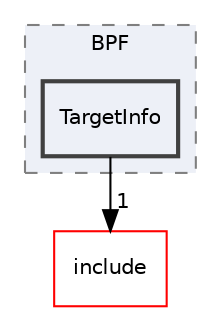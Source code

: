 digraph "lib/Target/BPF/TargetInfo"
{
 // LATEX_PDF_SIZE
  bgcolor="transparent";
  edge [fontname="Helvetica",fontsize="10",labelfontname="Helvetica",labelfontsize="10"];
  node [fontname="Helvetica",fontsize="10",shape="box"];
  compound=true
  subgraph clusterdir_b9f4b12c13768d2acd91c9fc79be9cbf {
    graph [ bgcolor="#edf0f7", pencolor="grey50", style="filled,dashed,", label="BPF", fontname="Helvetica", fontsize="10", URL="dir_b9f4b12c13768d2acd91c9fc79be9cbf.html"]
  dir_fa13e23d540b4079b3f4a1121ee5a86e [label="TargetInfo", style="filled,bold,", fillcolor="#edf0f7", color="grey25", URL="dir_fa13e23d540b4079b3f4a1121ee5a86e.html"];
  }
  dir_d44c64559bbebec7f509842c48db8b23 [label="include", style="", fillcolor="#edf0f7", color="red", URL="dir_d44c64559bbebec7f509842c48db8b23.html"];
  dir_fa13e23d540b4079b3f4a1121ee5a86e->dir_d44c64559bbebec7f509842c48db8b23 [headlabel="1", labeldistance=1.5 headhref="dir_000199_000082.html"];
}
